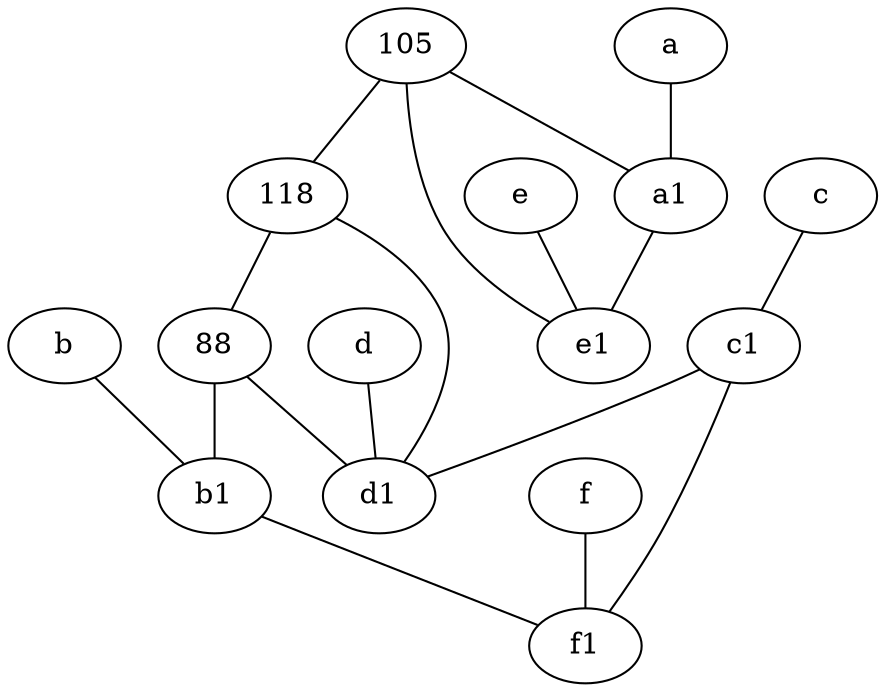 graph {
	node [labelfontsize=50]
	c [labelfontsize=50 pos="4.5,2!"]
	e [labelfontsize=50 pos="7,9!"]
	c1 [labelfontsize=50 pos="4.5,3!"]
	f1 [labelfontsize=50 pos="3,8!"]
	d1 [labelfontsize=50 pos="3,5!"]
	b1 [labelfontsize=50 pos="9,4!"]
	118 [labelfontsize=50]
	d [labelfontsize=50 pos="2,5!"]
	a1 [labelfontsize=50 pos="8,3!"]
	105 [labelfontsize=50]
	a [labelfontsize=50 pos="8,2!"]
	e1 [labelfontsize=50 pos="7,7!"]
	b [labelfontsize=50 pos="10,4!"]
	f [labelfontsize=50 pos="3,9!"]
	88 [labelfontsize=50]
	b1 -- f1
	88 -- b1
	f -- f1
	b -- b1
	a1 -- e1
	e -- e1
	105 -- a1
	88 -- d1
	105 -- e1
	d -- d1
	c1 -- d1
	c1 -- f1
	105 -- 118
	118 -- 88
	118 -- d1
	a -- a1
	c -- c1
}
